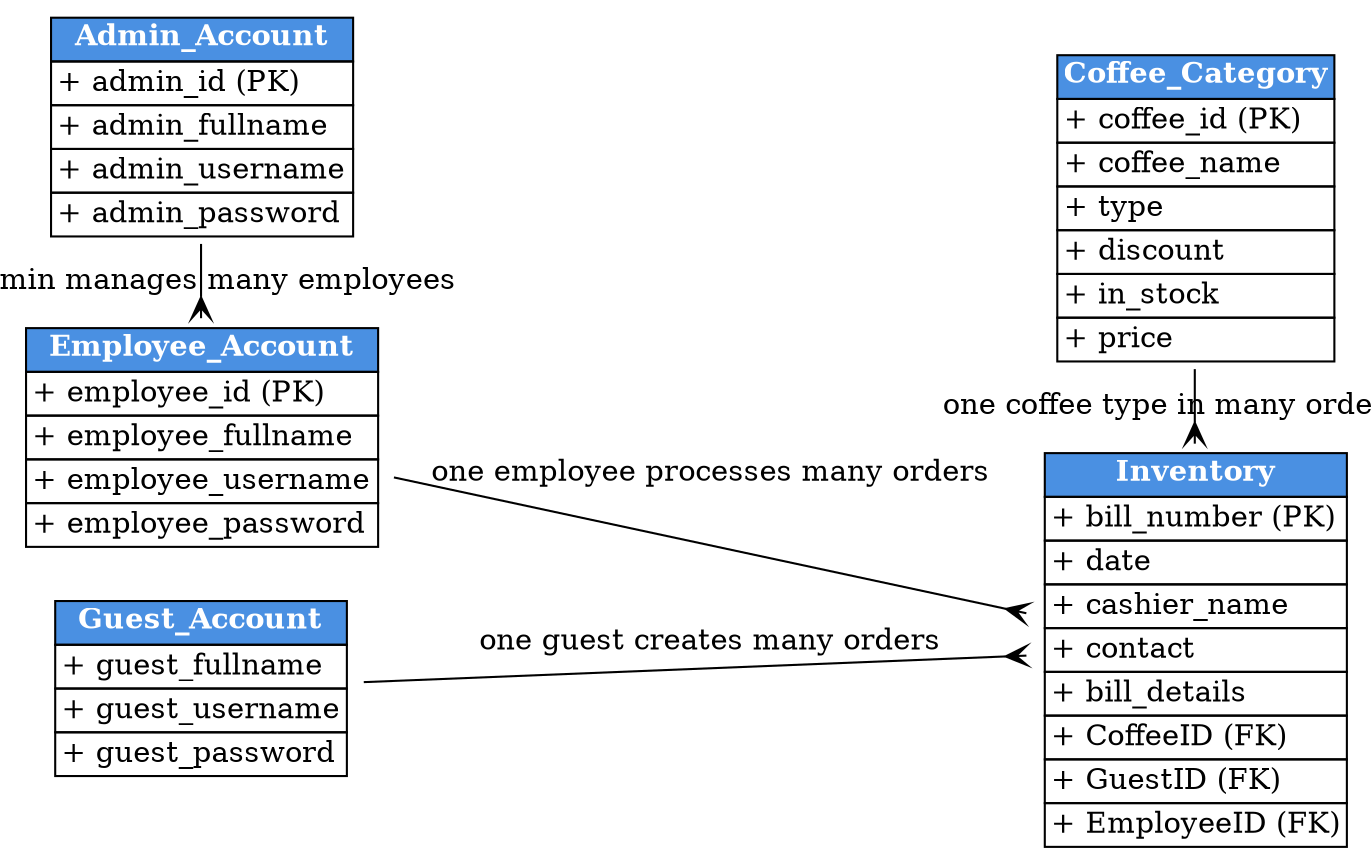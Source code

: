 digraph CoffeeShop {
    rankdir=LR;
    node [shape=none];
    
    // Entities
    Admin_Account [label=<
        <TABLE BORDER="0" CELLBORDER="1" CELLSPACING="0">
            <TR><TD BGCOLOR="#4A90E2"><FONT COLOR="white"><B>Admin_Account</B></FONT></TD></TR>
            <TR><TD ALIGN="LEFT">+ admin_id (PK)</TD></TR>
            <TR><TD ALIGN="LEFT">+ admin_fullname</TD></TR>
            <TR><TD ALIGN="LEFT">+ admin_username</TD></TR>
            <TR><TD ALIGN="LEFT">+ admin_password</TD></TR>
        </TABLE>>];
    
    Employee_Account [label=<
        <TABLE BORDER="0" CELLBORDER="1" CELLSPACING="0">
            <TR><TD BGCOLOR="#4A90E2"><FONT COLOR="white"><B>Employee_Account</B></FONT></TD></TR>
            <TR><TD ALIGN="LEFT">+ employee_id (PK)</TD></TR>
            <TR><TD ALIGN="LEFT">+ employee_fullname</TD></TR>
            <TR><TD ALIGN="LEFT">+ employee_username</TD></TR>
            <TR><TD ALIGN="LEFT">+ employee_password</TD></TR>
        </TABLE>>];
    
    Guest_Account [label=<
        <TABLE BORDER="0" CELLBORDER="1" CELLSPACING="0">
            <TR><TD BGCOLOR="#4A90E2"><FONT COLOR="white"><B>Guest_Account</B></FONT></TD></TR>
            <TR><TD ALIGN="LEFT">+ guest_fullname</TD></TR>
            <TR><TD ALIGN="LEFT">+ guest_username</TD></TR>
            <TR><TD ALIGN="LEFT">+ guest_password</TD></TR>
        </TABLE>>];
    
    Coffee_Category [label=<
        <TABLE BORDER="0" CELLBORDER="1" CELLSPACING="0">
            <TR><TD BGCOLOR="#4A90E2"><FONT COLOR="white"><B>Coffee_Category</B></FONT></TD></TR>
            <TR><TD ALIGN="LEFT">+ coffee_id (PK)</TD></TR>
            <TR><TD ALIGN="LEFT">+ coffee_name</TD></TR>
            <TR><TD ALIGN="LEFT">+ type</TD></TR>
            <TR><TD ALIGN="LEFT">+ discount</TD></TR>
            <TR><TD ALIGN="LEFT">+ in_stock</TD></TR>
            <TR><TD ALIGN="LEFT">+ price</TD></TR>
        </TABLE>>];
    
    Inventory [label=<
        <TABLE BORDER="0" CELLBORDER="1" CELLSPACING="0">
            <TR><TD BGCOLOR="#4A90E2"><FONT COLOR="white"><B>Inventory</B></FONT></TD></TR>
            <TR><TD ALIGN="LEFT">+ bill_number (PK)</TD></TR>
            <TR><TD ALIGN="LEFT">+ date</TD></TR>
            <TR><TD ALIGN="LEFT">+ cashier_name</TD></TR>
            <TR><TD ALIGN="LEFT">+ contact</TD></TR>
            <TR><TD ALIGN="LEFT">+ bill_details</TD></TR>
            <TR><TD ALIGN="LEFT">+ CoffeeID (FK)</TD></TR>
            <TR><TD ALIGN="LEFT">+ GuestID (FK)</TD></TR>
            <TR><TD ALIGN="LEFT">+ EmployeeID (FK)</TD></TR>
        </TABLE>>];
    
    // Relationships
    edge [arrowhead=crow];
    Admin_Account -> Employee_Account [label="one admin manages many employees"];
    Guest_Account -> Inventory [label="one guest creates many orders"];
    Coffee_Category -> Inventory [label="one coffee type in many orders"];
    Employee_Account -> Inventory [label="one employee processes many orders"];
    
    // Layout
    {rank=same; Admin_Account Employee_Account Guest_Account}
    {rank=same; Coffee_Category Inventory}
}

